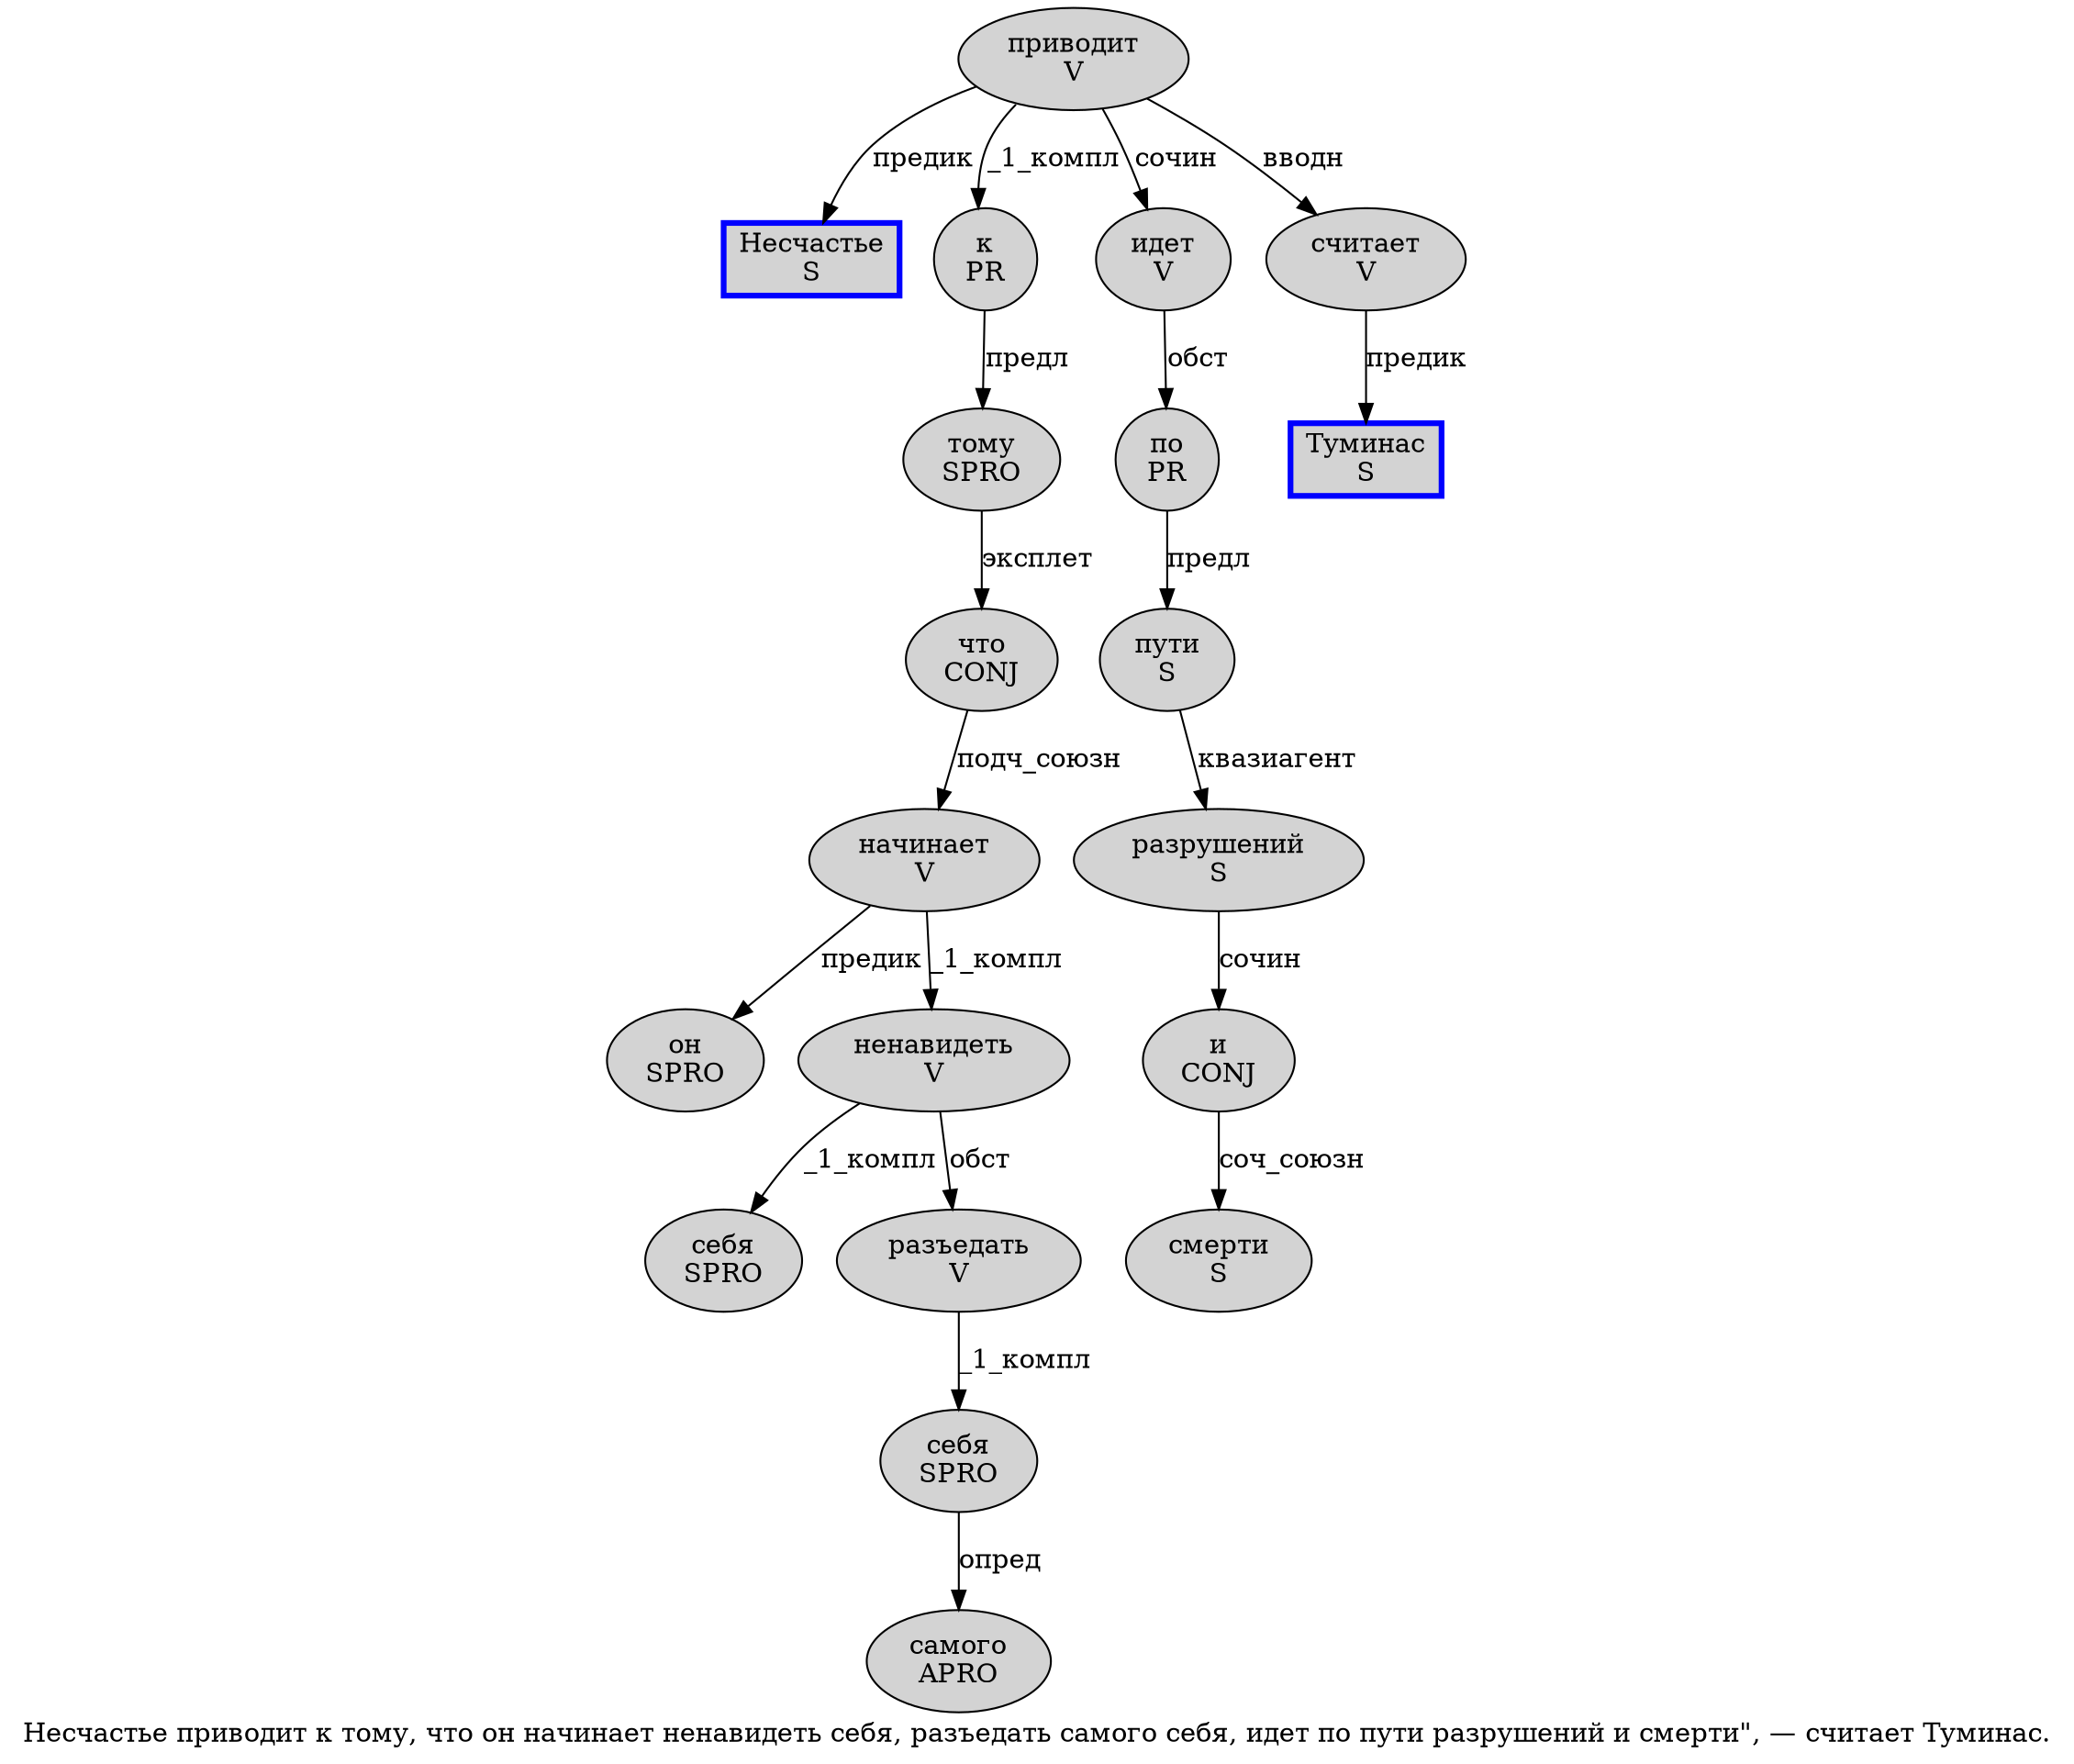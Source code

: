 digraph SENTENCE_849 {
	graph [label="Несчастье приводит к тому, что он начинает ненавидеть себя, разъедать самого себя, идет по пути разрушений и смерти\", — считает Туминас."]
	node [style=filled]
		0 [label="Несчастье
S" color=blue fillcolor=lightgray penwidth=3 shape=box]
		1 [label="приводит
V" color="" fillcolor=lightgray penwidth=1 shape=ellipse]
		2 [label="к
PR" color="" fillcolor=lightgray penwidth=1 shape=ellipse]
		3 [label="тому
SPRO" color="" fillcolor=lightgray penwidth=1 shape=ellipse]
		5 [label="что
CONJ" color="" fillcolor=lightgray penwidth=1 shape=ellipse]
		6 [label="он
SPRO" color="" fillcolor=lightgray penwidth=1 shape=ellipse]
		7 [label="начинает
V" color="" fillcolor=lightgray penwidth=1 shape=ellipse]
		8 [label="ненавидеть
V" color="" fillcolor=lightgray penwidth=1 shape=ellipse]
		9 [label="себя
SPRO" color="" fillcolor=lightgray penwidth=1 shape=ellipse]
		11 [label="разъедать
V" color="" fillcolor=lightgray penwidth=1 shape=ellipse]
		12 [label="самого
APRO" color="" fillcolor=lightgray penwidth=1 shape=ellipse]
		13 [label="себя
SPRO" color="" fillcolor=lightgray penwidth=1 shape=ellipse]
		15 [label="идет
V" color="" fillcolor=lightgray penwidth=1 shape=ellipse]
		16 [label="по
PR" color="" fillcolor=lightgray penwidth=1 shape=ellipse]
		17 [label="пути
S" color="" fillcolor=lightgray penwidth=1 shape=ellipse]
		18 [label="разрушений
S" color="" fillcolor=lightgray penwidth=1 shape=ellipse]
		19 [label="и
CONJ" color="" fillcolor=lightgray penwidth=1 shape=ellipse]
		20 [label="смерти
S" color="" fillcolor=lightgray penwidth=1 shape=ellipse]
		24 [label="считает
V" color="" fillcolor=lightgray penwidth=1 shape=ellipse]
		25 [label="Туминас
S" color=blue fillcolor=lightgray penwidth=3 shape=box]
			15 -> 16 [label="обст"]
			2 -> 3 [label="предл"]
			11 -> 13 [label="_1_компл"]
			7 -> 6 [label="предик"]
			7 -> 8 [label="_1_компл"]
			16 -> 17 [label="предл"]
			24 -> 25 [label="предик"]
			19 -> 20 [label="соч_союзн"]
			3 -> 5 [label="эксплет"]
			18 -> 19 [label="сочин"]
			17 -> 18 [label="квазиагент"]
			8 -> 9 [label="_1_компл"]
			8 -> 11 [label="обст"]
			1 -> 0 [label="предик"]
			1 -> 2 [label="_1_компл"]
			1 -> 15 [label="сочин"]
			1 -> 24 [label="вводн"]
			5 -> 7 [label="подч_союзн"]
			13 -> 12 [label="опред"]
}